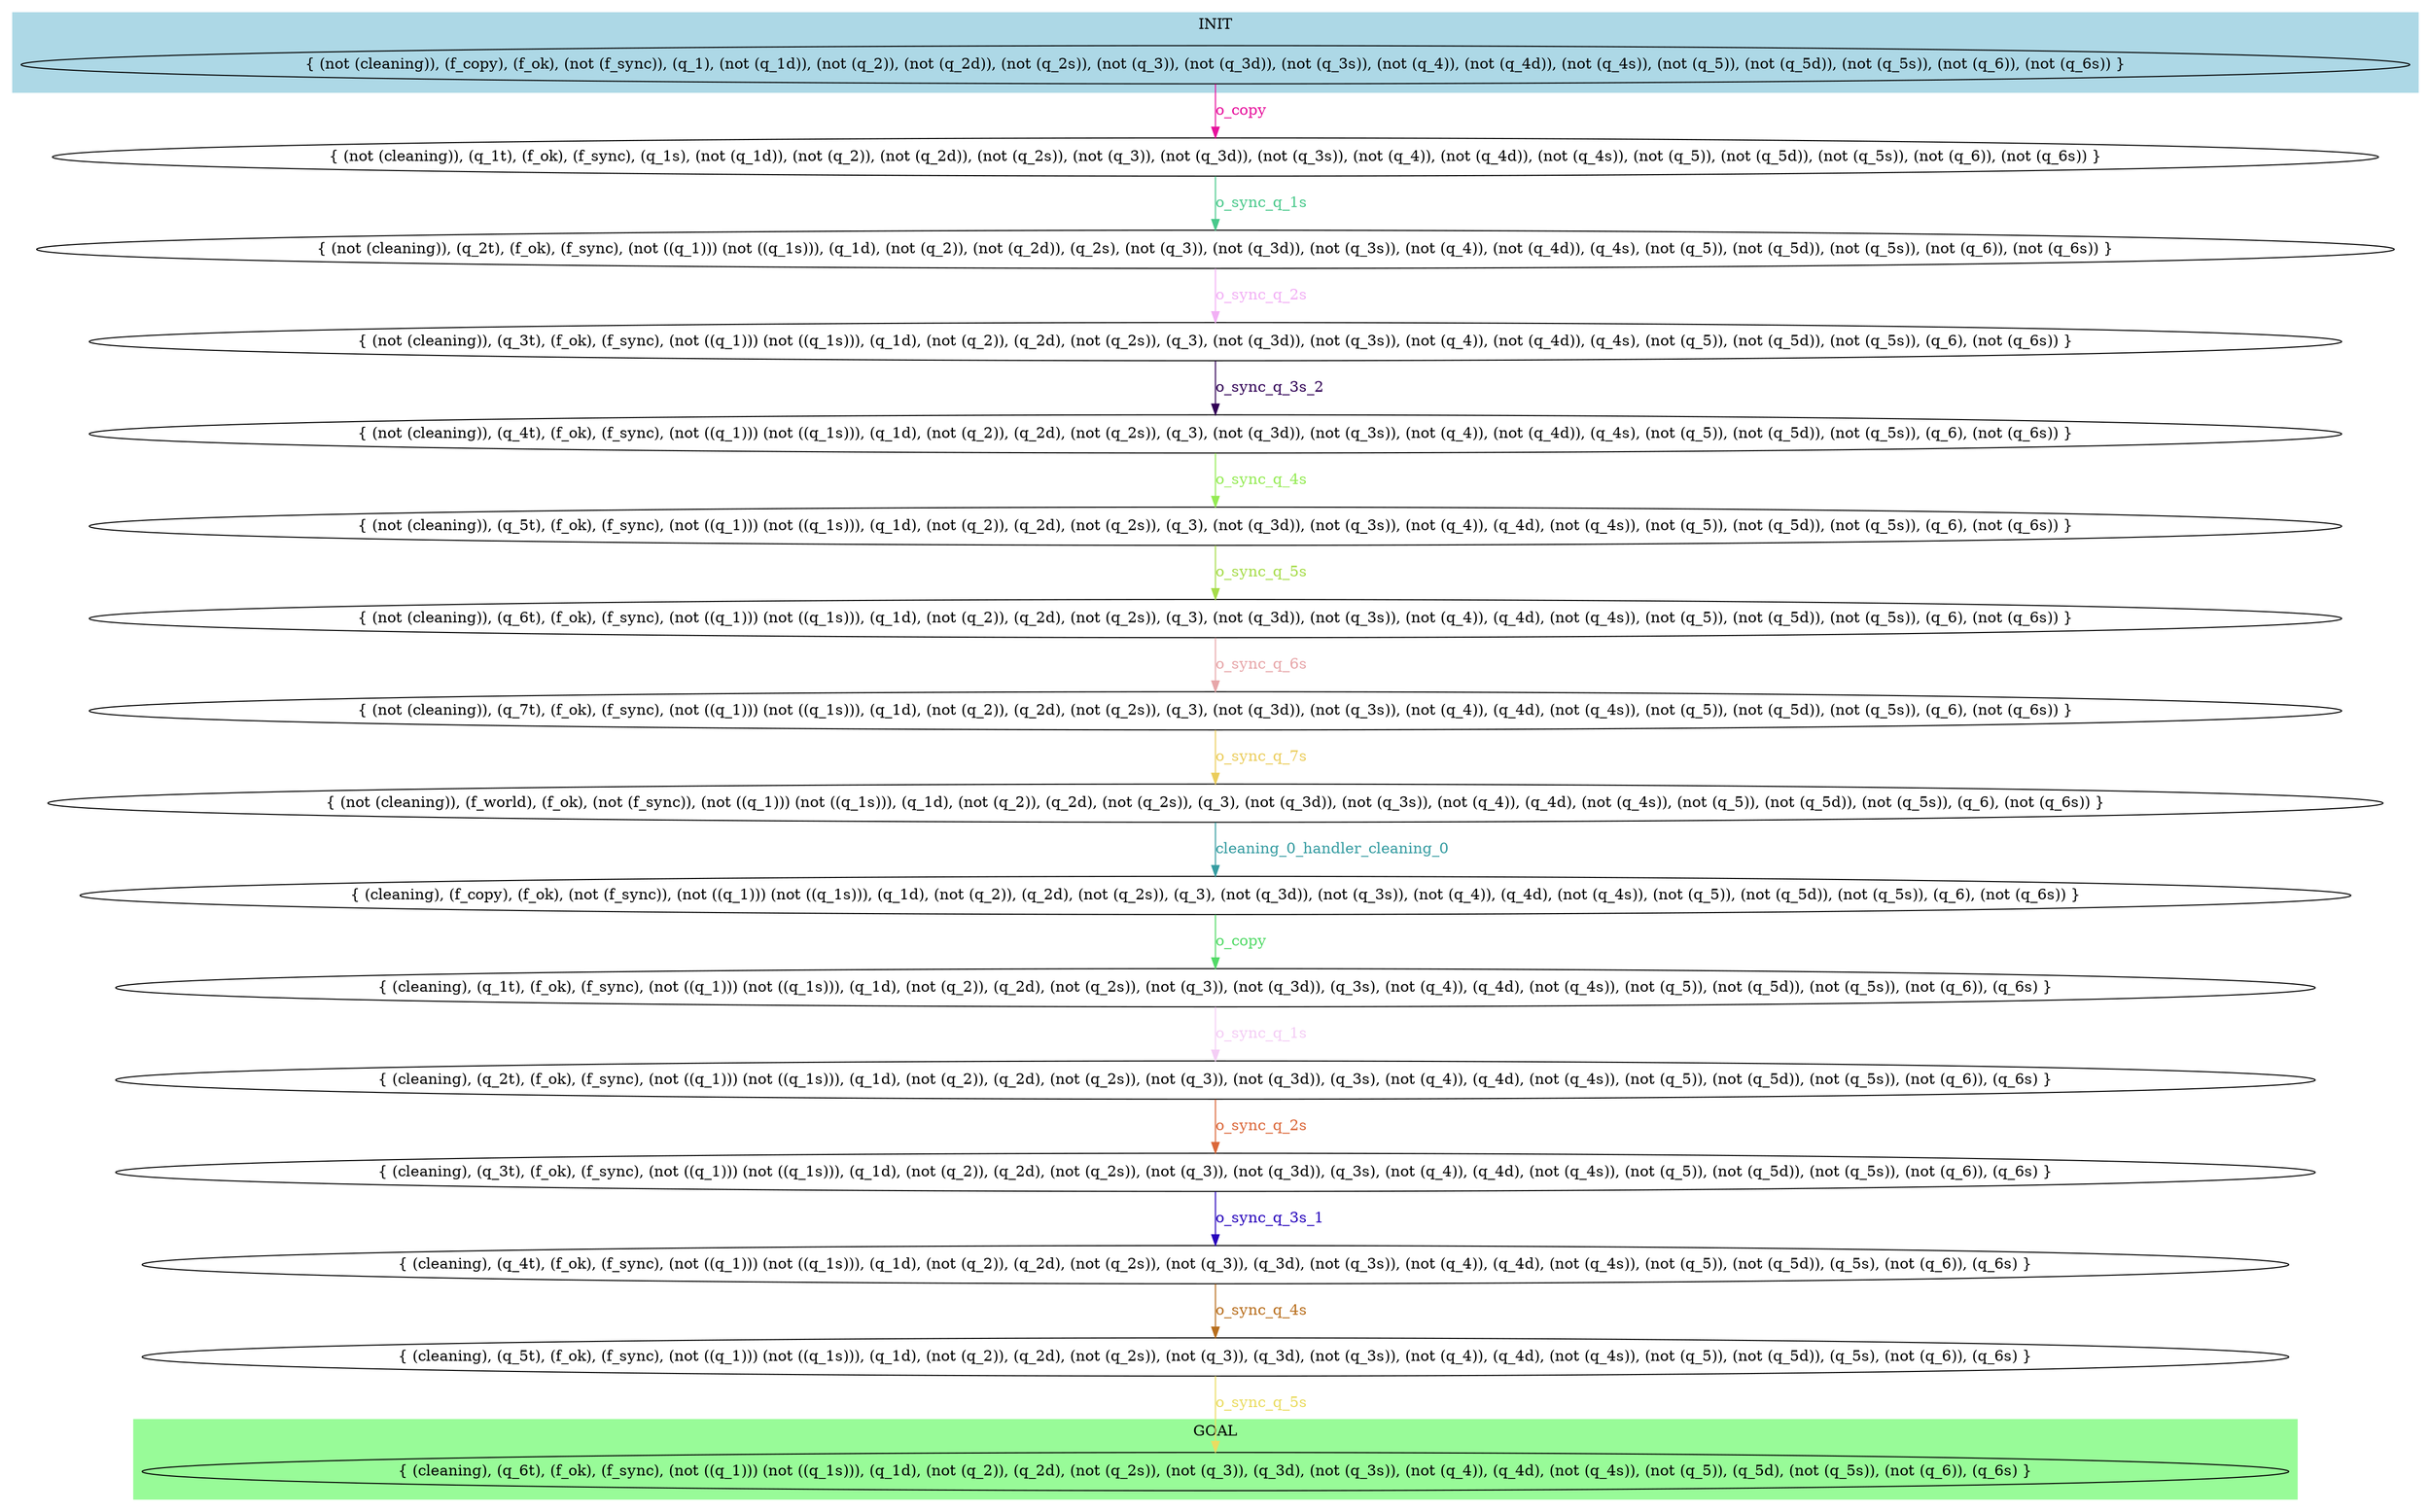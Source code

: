 digraph G {
0 [label="{ (not (cleaning)), (f_copy), (f_ok), (not (f_sync)), (q_1), (not (q_1d)), (not (q_2)), (not (q_2d)), (not (q_2s)), (not (q_3)), (not (q_3d)), (not (q_3s)), (not (q_4)), (not (q_4d)), (not (q_4s)), (not (q_5)), (not (q_5d)), (not (q_5s)), (not (q_6)), (not (q_6s)) }"];
1 [label="{ (not (cleaning)), (q_1t), (f_ok), (f_sync), (q_1s), (not (q_1d)), (not (q_2)), (not (q_2d)), (not (q_2s)), (not (q_3)), (not (q_3d)), (not (q_3s)), (not (q_4)), (not (q_4d)), (not (q_4s)), (not (q_5)), (not (q_5d)), (not (q_5s)), (not (q_6)), (not (q_6s)) }"];
2 [label="{ (not (cleaning)), (q_2t), (f_ok), (f_sync), (not ((q_1))) (not ((q_1s))), (q_1d), (not (q_2)), (not (q_2d)), (q_2s), (not (q_3)), (not (q_3d)), (not (q_3s)), (not (q_4)), (not (q_4d)), (q_4s), (not (q_5)), (not (q_5d)), (not (q_5s)), (not (q_6)), (not (q_6s)) }"];
3 [label="{ (not (cleaning)), (q_3t), (f_ok), (f_sync), (not ((q_1))) (not ((q_1s))), (q_1d), (not (q_2)), (q_2d), (not (q_2s)), (q_3), (not (q_3d)), (not (q_3s)), (not (q_4)), (not (q_4d)), (q_4s), (not (q_5)), (not (q_5d)), (not (q_5s)), (q_6), (not (q_6s)) }"];
4 [label="{ (not (cleaning)), (q_4t), (f_ok), (f_sync), (not ((q_1))) (not ((q_1s))), (q_1d), (not (q_2)), (q_2d), (not (q_2s)), (q_3), (not (q_3d)), (not (q_3s)), (not (q_4)), (not (q_4d)), (q_4s), (not (q_5)), (not (q_5d)), (not (q_5s)), (q_6), (not (q_6s)) }"];
5 [label="{ (not (cleaning)), (q_5t), (f_ok), (f_sync), (not ((q_1))) (not ((q_1s))), (q_1d), (not (q_2)), (q_2d), (not (q_2s)), (q_3), (not (q_3d)), (not (q_3s)), (not (q_4)), (q_4d), (not (q_4s)), (not (q_5)), (not (q_5d)), (not (q_5s)), (q_6), (not (q_6s)) }"];
6 [label="{ (not (cleaning)), (q_6t), (f_ok), (f_sync), (not ((q_1))) (not ((q_1s))), (q_1d), (not (q_2)), (q_2d), (not (q_2s)), (q_3), (not (q_3d)), (not (q_3s)), (not (q_4)), (q_4d), (not (q_4s)), (not (q_5)), (not (q_5d)), (not (q_5s)), (q_6), (not (q_6s)) }"];
7 [label="{ (not (cleaning)), (q_7t), (f_ok), (f_sync), (not ((q_1))) (not ((q_1s))), (q_1d), (not (q_2)), (q_2d), (not (q_2s)), (q_3), (not (q_3d)), (not (q_3s)), (not (q_4)), (q_4d), (not (q_4s)), (not (q_5)), (not (q_5d)), (not (q_5s)), (q_6), (not (q_6s)) }"];
8 [label="{ (not (cleaning)), (f_world), (f_ok), (not (f_sync)), (not ((q_1))) (not ((q_1s))), (q_1d), (not (q_2)), (q_2d), (not (q_2s)), (q_3), (not (q_3d)), (not (q_3s)), (not (q_4)), (q_4d), (not (q_4s)), (not (q_5)), (not (q_5d)), (not (q_5s)), (q_6), (not (q_6s)) }"];
9 [label="{ (cleaning), (f_copy), (f_ok), (not (f_sync)), (not ((q_1))) (not ((q_1s))), (q_1d), (not (q_2)), (q_2d), (not (q_2s)), (q_3), (not (q_3d)), (not (q_3s)), (not (q_4)), (q_4d), (not (q_4s)), (not (q_5)), (not (q_5d)), (not (q_5s)), (q_6), (not (q_6s)) }"];
10 [label="{ (cleaning), (q_1t), (f_ok), (f_sync), (not ((q_1))) (not ((q_1s))), (q_1d), (not (q_2)), (q_2d), (not (q_2s)), (not (q_3)), (not (q_3d)), (q_3s), (not (q_4)), (q_4d), (not (q_4s)), (not (q_5)), (not (q_5d)), (not (q_5s)), (not (q_6)), (q_6s) }"];
11 [label="{ (cleaning), (q_2t), (f_ok), (f_sync), (not ((q_1))) (not ((q_1s))), (q_1d), (not (q_2)), (q_2d), (not (q_2s)), (not (q_3)), (not (q_3d)), (q_3s), (not (q_4)), (q_4d), (not (q_4s)), (not (q_5)), (not (q_5d)), (not (q_5s)), (not (q_6)), (q_6s) }"];
12 [label="{ (cleaning), (q_3t), (f_ok), (f_sync), (not ((q_1))) (not ((q_1s))), (q_1d), (not (q_2)), (q_2d), (not (q_2s)), (not (q_3)), (not (q_3d)), (q_3s), (not (q_4)), (q_4d), (not (q_4s)), (not (q_5)), (not (q_5d)), (not (q_5s)), (not (q_6)), (q_6s) }"];
13 [label="{ (cleaning), (q_4t), (f_ok), (f_sync), (not ((q_1))) (not ((q_1s))), (q_1d), (not (q_2)), (q_2d), (not (q_2s)), (not (q_3)), (q_3d), (not (q_3s)), (not (q_4)), (q_4d), (not (q_4s)), (not (q_5)), (not (q_5d)), (q_5s), (not (q_6)), (q_6s) }"];
14 [label="{ (cleaning), (q_5t), (f_ok), (f_sync), (not ((q_1))) (not ((q_1s))), (q_1d), (not (q_2)), (q_2d), (not (q_2s)), (not (q_3)), (q_3d), (not (q_3s)), (not (q_4)), (q_4d), (not (q_4s)), (not (q_5)), (not (q_5d)), (q_5s), (not (q_6)), (q_6s) }"];
15 [label="{ (cleaning), (q_6t), (f_ok), (f_sync), (not ((q_1))) (not ((q_1s))), (q_1d), (not (q_2)), (q_2d), (not (q_2s)), (not (q_3)), (q_3d), (not (q_3s)), (not (q_4)), (q_4d), (not (q_4s)), (not (q_5)), (q_5d), (not (q_5s)), (not (q_6)), (q_6s) }"];
0 -> 1 [label="o_copy", color="#E7119C", fontcolor="#E7119C"];
1 -> 2 [label="o_sync_q_1s", color="#49C98B", fontcolor="#49C98B"];
2 -> 3 [label="o_sync_q_2s", color="#F2B0F5", fontcolor="#F2B0F5"];
3 -> 4 [label="o_sync_q_3s_2", color="#310156", fontcolor="#310156"];
4 -> 5 [label="o_sync_q_4s", color="#94EB53", fontcolor="#94EB53"];
5 -> 6 [label="o_sync_q_5s", color="#A6DC49", fontcolor="#A6DC49"];
6 -> 7 [label="o_sync_q_6s", color="#E7A6A9", fontcolor="#E7A6A9"];
7 -> 8 [label="o_sync_q_7s", color="#EBCD5C", fontcolor="#EBCD5C"];
8 -> 9 [label="cleaning_0_handler_cleaning_0", color="#359CA1", fontcolor="#359CA1"];
9 -> 10 [label="o_copy", color="#52DA67", fontcolor="#52DA67"];
10 -> 11 [label="o_sync_q_1s", color="#F4CDF5", fontcolor="#F4CDF5"];
11 -> 12 [label="o_sync_q_2s", color="#DB6739", fontcolor="#DB6739"];
12 -> 13 [label="o_sync_q_3s_1", color="#2805BC", fontcolor="#2805BC"];
13 -> 14 [label="o_sync_q_4s", color="#B86E1D", fontcolor="#B86E1D"];
14 -> 15 [label="o_sync_q_5s", color="#EADC61", fontcolor="#EADC61"];
subgraph cluster_goal_15 {
style=filled;
color=palegreen;
15;
label="GOAL";
}
subgraph cluster_init {
style=filled;
color=lightblue;
0;
label="INIT";
}
}

